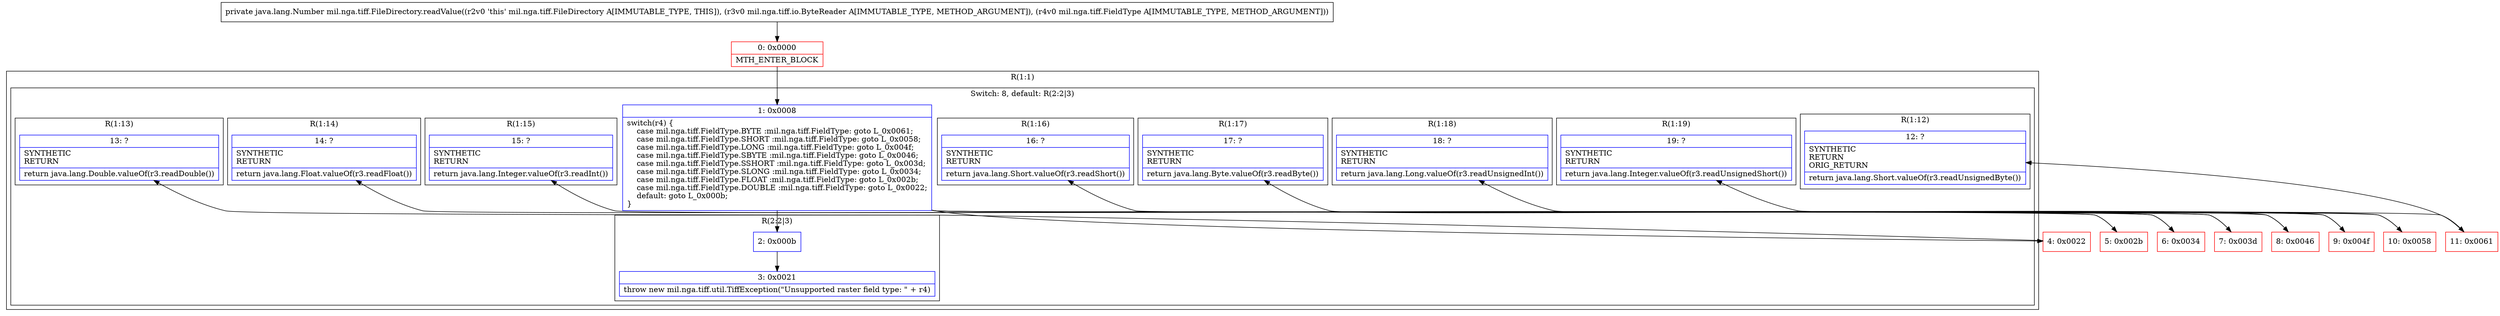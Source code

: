 digraph "CFG formil.nga.tiff.FileDirectory.readValue(Lmil\/nga\/tiff\/io\/ByteReader;Lmil\/nga\/tiff\/FieldType;)Ljava\/lang\/Number;" {
subgraph cluster_Region_1279489431 {
label = "R(1:1)";
node [shape=record,color=blue];
subgraph cluster_SwitchRegion_1299414438 {
label = "Switch: 8, default: R(2:2|3)";
node [shape=record,color=blue];
Node_1 [shape=record,label="{1\:\ 0x0008|switch(r4) \{\l    case mil.nga.tiff.FieldType.BYTE :mil.nga.tiff.FieldType: goto L_0x0061;\l    case mil.nga.tiff.FieldType.SHORT :mil.nga.tiff.FieldType: goto L_0x0058;\l    case mil.nga.tiff.FieldType.LONG :mil.nga.tiff.FieldType: goto L_0x004f;\l    case mil.nga.tiff.FieldType.SBYTE :mil.nga.tiff.FieldType: goto L_0x0046;\l    case mil.nga.tiff.FieldType.SSHORT :mil.nga.tiff.FieldType: goto L_0x003d;\l    case mil.nga.tiff.FieldType.SLONG :mil.nga.tiff.FieldType: goto L_0x0034;\l    case mil.nga.tiff.FieldType.FLOAT :mil.nga.tiff.FieldType: goto L_0x002b;\l    case mil.nga.tiff.FieldType.DOUBLE :mil.nga.tiff.FieldType: goto L_0x0022;\l    default: goto L_0x000b;\l\}\l}"];
subgraph cluster_Region_17130159 {
label = "R(1:12)";
node [shape=record,color=blue];
Node_12 [shape=record,label="{12\:\ ?|SYNTHETIC\lRETURN\lORIG_RETURN\l|return java.lang.Short.valueOf(r3.readUnsignedByte())\l}"];
}
subgraph cluster_Region_671471019 {
label = "R(1:19)";
node [shape=record,color=blue];
Node_19 [shape=record,label="{19\:\ ?|SYNTHETIC\lRETURN\l|return java.lang.Integer.valueOf(r3.readUnsignedShort())\l}"];
}
subgraph cluster_Region_2134766321 {
label = "R(1:18)";
node [shape=record,color=blue];
Node_18 [shape=record,label="{18\:\ ?|SYNTHETIC\lRETURN\l|return java.lang.Long.valueOf(r3.readUnsignedInt())\l}"];
}
subgraph cluster_Region_703938301 {
label = "R(1:17)";
node [shape=record,color=blue];
Node_17 [shape=record,label="{17\:\ ?|SYNTHETIC\lRETURN\l|return java.lang.Byte.valueOf(r3.readByte())\l}"];
}
subgraph cluster_Region_63906166 {
label = "R(1:16)";
node [shape=record,color=blue];
Node_16 [shape=record,label="{16\:\ ?|SYNTHETIC\lRETURN\l|return java.lang.Short.valueOf(r3.readShort())\l}"];
}
subgraph cluster_Region_90248233 {
label = "R(1:15)";
node [shape=record,color=blue];
Node_15 [shape=record,label="{15\:\ ?|SYNTHETIC\lRETURN\l|return java.lang.Integer.valueOf(r3.readInt())\l}"];
}
subgraph cluster_Region_366728206 {
label = "R(1:14)";
node [shape=record,color=blue];
Node_14 [shape=record,label="{14\:\ ?|SYNTHETIC\lRETURN\l|return java.lang.Float.valueOf(r3.readFloat())\l}"];
}
subgraph cluster_Region_366547614 {
label = "R(1:13)";
node [shape=record,color=blue];
Node_13 [shape=record,label="{13\:\ ?|SYNTHETIC\lRETURN\l|return java.lang.Double.valueOf(r3.readDouble())\l}"];
}
subgraph cluster_Region_1877431746 {
label = "R(2:2|3)";
node [shape=record,color=blue];
Node_2 [shape=record,label="{2\:\ 0x000b}"];
Node_3 [shape=record,label="{3\:\ 0x0021|throw new mil.nga.tiff.util.TiffException(\"Unsupported raster field type: \" + r4)\l}"];
}
}
}
Node_0 [shape=record,color=red,label="{0\:\ 0x0000|MTH_ENTER_BLOCK\l}"];
Node_4 [shape=record,color=red,label="{4\:\ 0x0022}"];
Node_5 [shape=record,color=red,label="{5\:\ 0x002b}"];
Node_6 [shape=record,color=red,label="{6\:\ 0x0034}"];
Node_7 [shape=record,color=red,label="{7\:\ 0x003d}"];
Node_8 [shape=record,color=red,label="{8\:\ 0x0046}"];
Node_9 [shape=record,color=red,label="{9\:\ 0x004f}"];
Node_10 [shape=record,color=red,label="{10\:\ 0x0058}"];
Node_11 [shape=record,color=red,label="{11\:\ 0x0061}"];
MethodNode[shape=record,label="{private java.lang.Number mil.nga.tiff.FileDirectory.readValue((r2v0 'this' mil.nga.tiff.FileDirectory A[IMMUTABLE_TYPE, THIS]), (r3v0 mil.nga.tiff.io.ByteReader A[IMMUTABLE_TYPE, METHOD_ARGUMENT]), (r4v0 mil.nga.tiff.FieldType A[IMMUTABLE_TYPE, METHOD_ARGUMENT])) }"];
MethodNode -> Node_0;
Node_1 -> Node_2;
Node_1 -> Node_4;
Node_1 -> Node_5;
Node_1 -> Node_6;
Node_1 -> Node_7;
Node_1 -> Node_8;
Node_1 -> Node_9;
Node_1 -> Node_10;
Node_1 -> Node_11;
Node_2 -> Node_3;
Node_0 -> Node_1;
Node_4 -> Node_13;
Node_5 -> Node_14;
Node_6 -> Node_15;
Node_7 -> Node_16;
Node_8 -> Node_17;
Node_9 -> Node_18;
Node_10 -> Node_19;
Node_11 -> Node_12;
}

